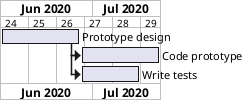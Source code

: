 {
  "sha1": "djh8gnrytjvju0hyhq1qqvjjls2pyon",
  "insertion": {
    "when": "2024-06-01T09:03:03.068Z",
    "url": "https://forum.plantuml.net/11629/gantt-dependency-arrows-drawn-incorrectly-using-weekscale",
    "user": "plantuml@gmail.com"
  }
}
@startgantt
printscale weekly
project starts 2020/06/08

[Prototype design] lasts 20 days
[Code prototype] lasts 20 days
[Write tests] lasts 15 days
[Code prototype] starts at [Prototype design]'s end
[Write tests] starts at [Code prototype]'s start
@endgantt
